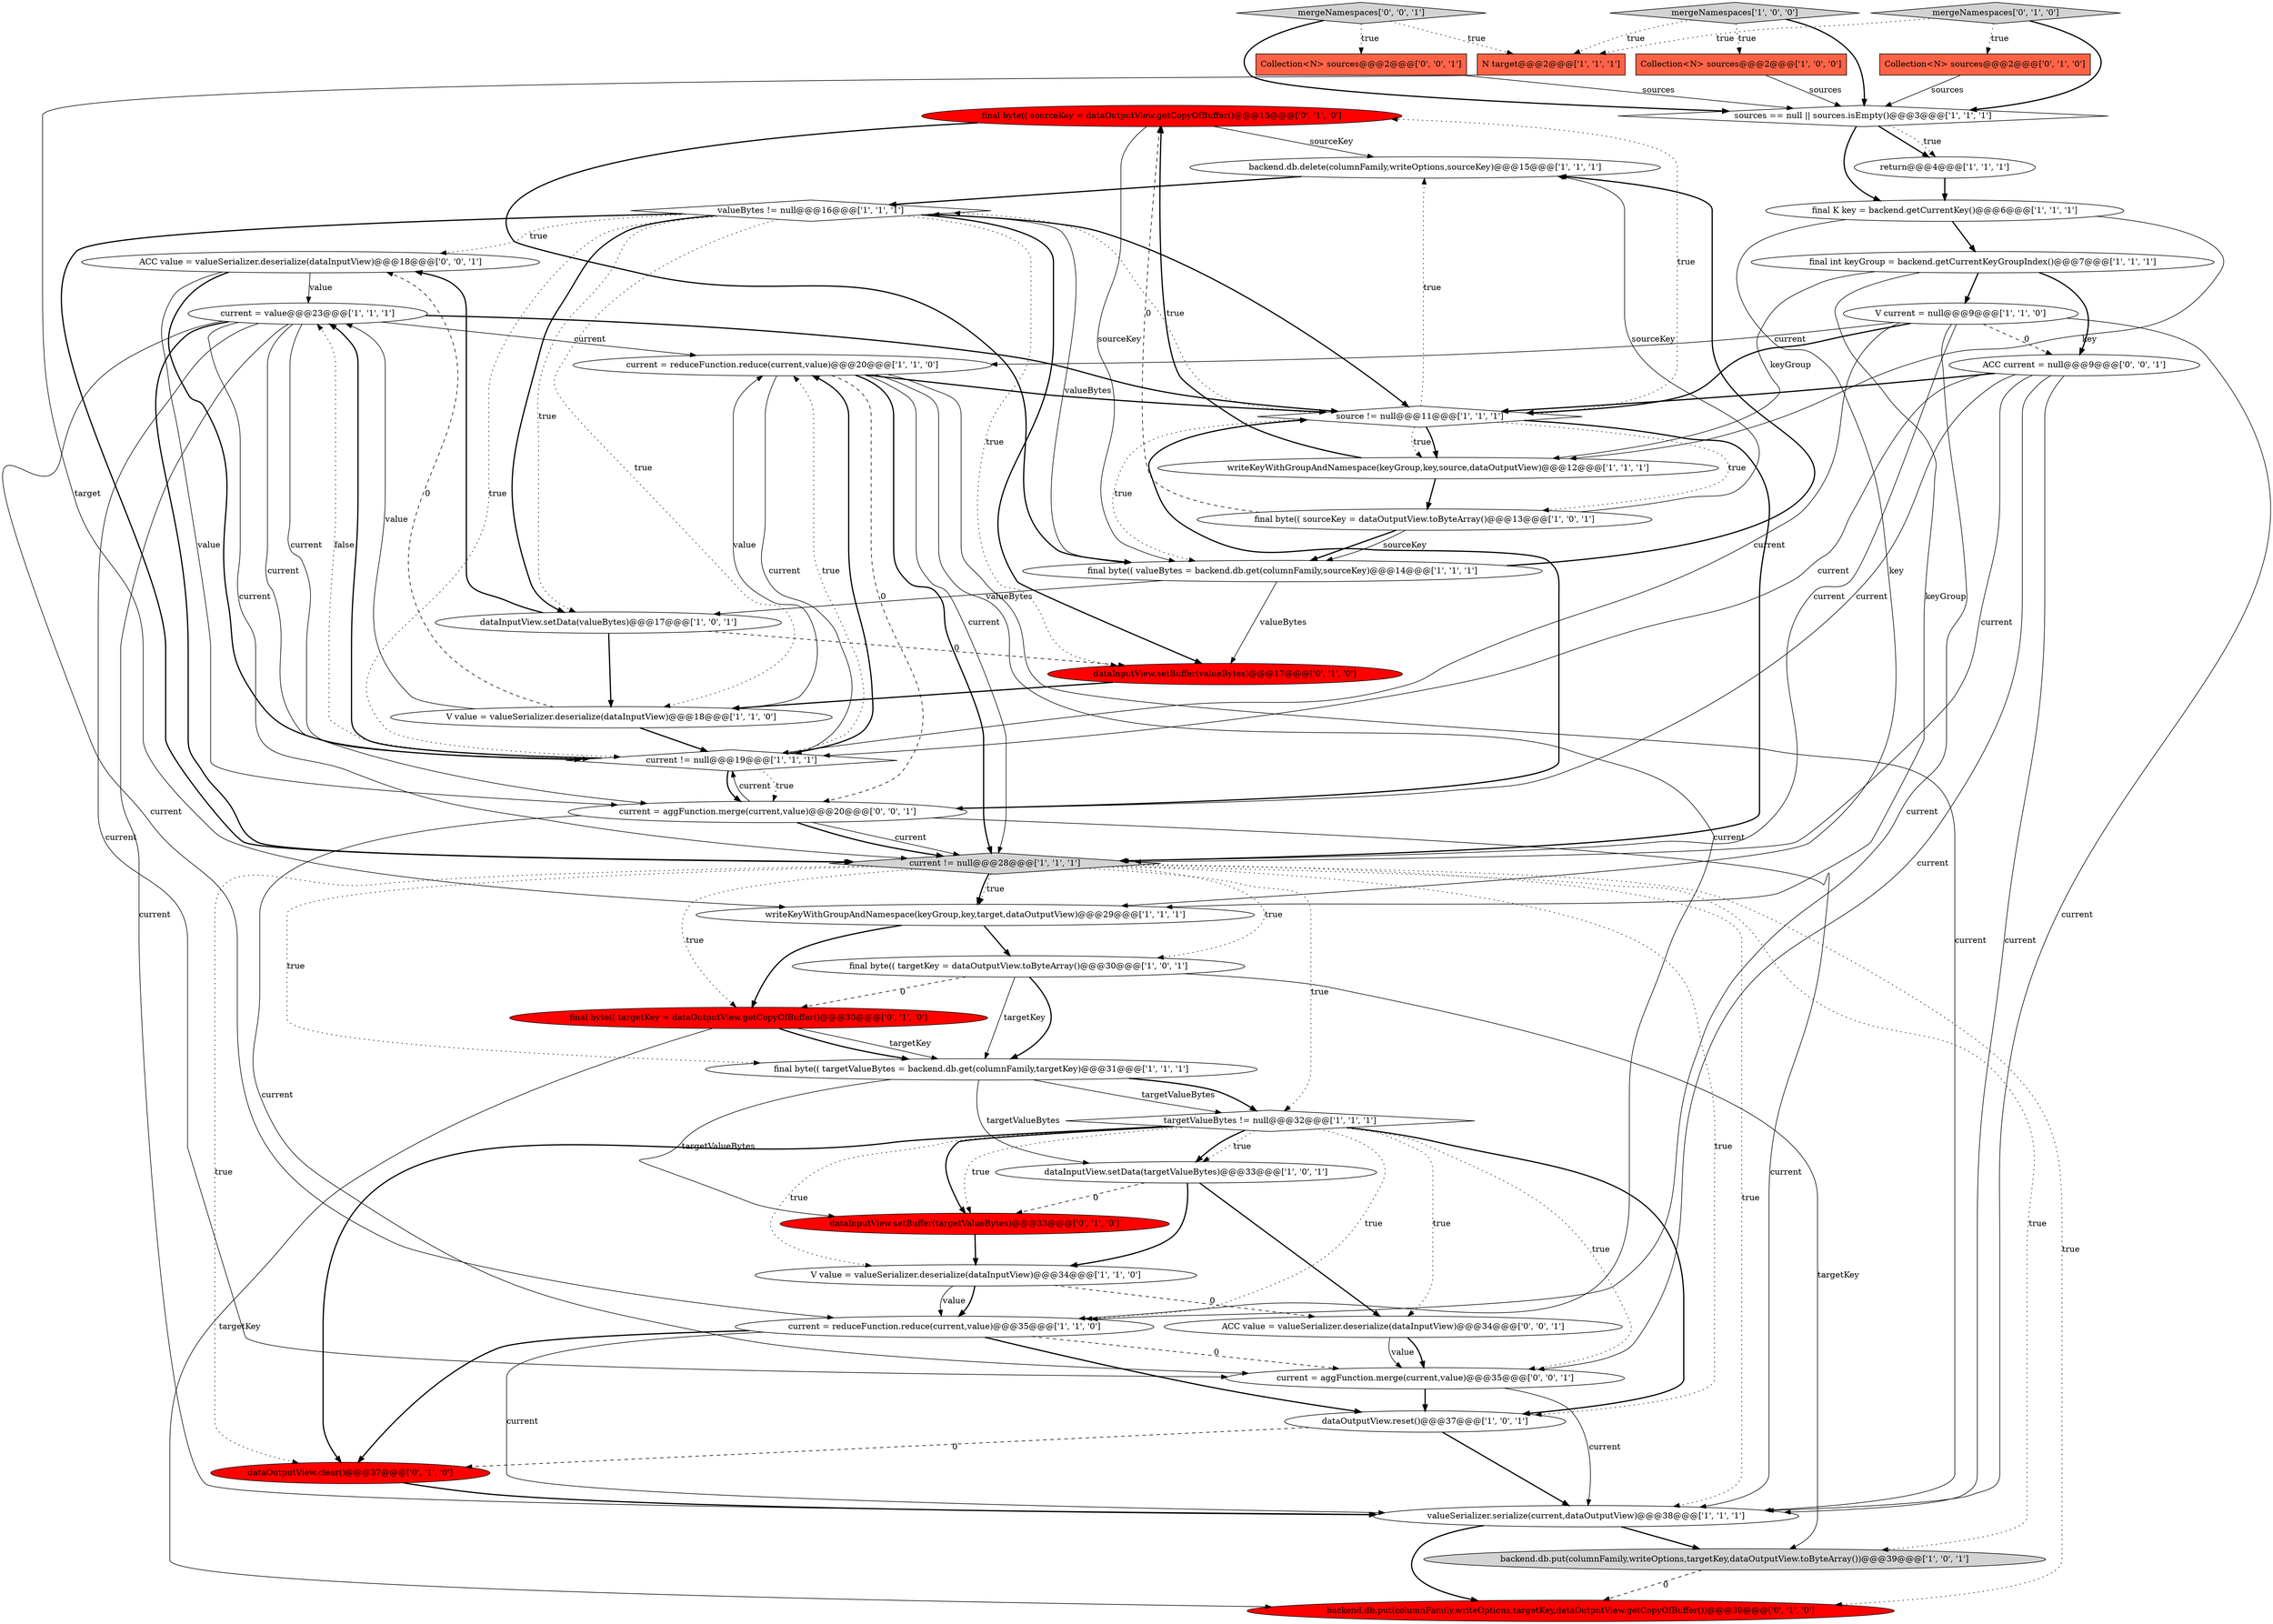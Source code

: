 digraph {
33 [style = filled, label = "final byte(( sourceKey = dataOutputView.getCopyOfBuffer()@@@13@@@['0', '1', '0']", fillcolor = red, shape = ellipse image = "AAA1AAABBB2BBB"];
43 [style = filled, label = "ACC value = valueSerializer.deserialize(dataInputView)@@@18@@@['0', '0', '1']", fillcolor = white, shape = ellipse image = "AAA0AAABBB3BBB"];
42 [style = filled, label = "ACC value = valueSerializer.deserialize(dataInputView)@@@34@@@['0', '0', '1']", fillcolor = white, shape = ellipse image = "AAA0AAABBB3BBB"];
12 [style = filled, label = "V value = valueSerializer.deserialize(dataInputView)@@@18@@@['1', '1', '0']", fillcolor = white, shape = ellipse image = "AAA0AAABBB1BBB"];
37 [style = filled, label = "backend.db.put(columnFamily,writeOptions,targetKey,dataOutputView.getCopyOfBuffer())@@@39@@@['0', '1', '0']", fillcolor = red, shape = ellipse image = "AAA1AAABBB2BBB"];
40 [style = filled, label = "mergeNamespaces['0', '0', '1']", fillcolor = lightgray, shape = diamond image = "AAA0AAABBB3BBB"];
26 [style = filled, label = "current = reduceFunction.reduce(current,value)@@@20@@@['1', '1', '0']", fillcolor = white, shape = ellipse image = "AAA0AAABBB1BBB"];
0 [style = filled, label = "V value = valueSerializer.deserialize(dataInputView)@@@34@@@['1', '1', '0']", fillcolor = white, shape = ellipse image = "AAA0AAABBB1BBB"];
2 [style = filled, label = "writeKeyWithGroupAndNamespace(keyGroup,key,target,dataOutputView)@@@29@@@['1', '1', '1']", fillcolor = white, shape = ellipse image = "AAA0AAABBB1BBB"];
4 [style = filled, label = "final byte(( targetKey = dataOutputView.toByteArray()@@@30@@@['1', '0', '1']", fillcolor = white, shape = ellipse image = "AAA0AAABBB1BBB"];
10 [style = filled, label = "backend.db.put(columnFamily,writeOptions,targetKey,dataOutputView.toByteArray())@@@39@@@['1', '0', '1']", fillcolor = lightgray, shape = ellipse image = "AAA0AAABBB1BBB"];
36 [style = filled, label = "dataOutputView.clear()@@@37@@@['0', '1', '0']", fillcolor = red, shape = ellipse image = "AAA1AAABBB2BBB"];
5 [style = filled, label = "Collection<N> sources@@@2@@@['1', '0', '0']", fillcolor = tomato, shape = box image = "AAA0AAABBB1BBB"];
14 [style = filled, label = "mergeNamespaces['1', '0', '0']", fillcolor = lightgray, shape = diamond image = "AAA0AAABBB1BBB"];
28 [style = filled, label = "dataInputView.setData(valueBytes)@@@17@@@['1', '0', '1']", fillcolor = white, shape = ellipse image = "AAA0AAABBB1BBB"];
31 [style = filled, label = "final byte(( targetKey = dataOutputView.getCopyOfBuffer()@@@30@@@['0', '1', '0']", fillcolor = red, shape = ellipse image = "AAA1AAABBB2BBB"];
9 [style = filled, label = "current != null@@@28@@@['1', '1', '1']", fillcolor = lightgray, shape = diamond image = "AAA0AAABBB1BBB"];
30 [style = filled, label = "dataInputView.setBuffer(valueBytes)@@@17@@@['0', '1', '0']", fillcolor = red, shape = ellipse image = "AAA1AAABBB2BBB"];
18 [style = filled, label = "source != null@@@11@@@['1', '1', '1']", fillcolor = white, shape = diamond image = "AAA0AAABBB1BBB"];
27 [style = filled, label = "writeKeyWithGroupAndNamespace(keyGroup,key,source,dataOutputView)@@@12@@@['1', '1', '1']", fillcolor = white, shape = ellipse image = "AAA0AAABBB1BBB"];
1 [style = filled, label = "final byte(( sourceKey = dataOutputView.toByteArray()@@@13@@@['1', '0', '1']", fillcolor = white, shape = ellipse image = "AAA0AAABBB1BBB"];
25 [style = filled, label = "valueSerializer.serialize(current,dataOutputView)@@@38@@@['1', '1', '1']", fillcolor = white, shape = ellipse image = "AAA0AAABBB1BBB"];
22 [style = filled, label = "current = value@@@23@@@['1', '1', '1']", fillcolor = white, shape = ellipse image = "AAA0AAABBB1BBB"];
34 [style = filled, label = "Collection<N> sources@@@2@@@['0', '1', '0']", fillcolor = tomato, shape = box image = "AAA0AAABBB2BBB"];
11 [style = filled, label = "return@@@4@@@['1', '1', '1']", fillcolor = white, shape = ellipse image = "AAA0AAABBB1BBB"];
17 [style = filled, label = "V current = null@@@9@@@['1', '1', '0']", fillcolor = white, shape = ellipse image = "AAA0AAABBB1BBB"];
32 [style = filled, label = "mergeNamespaces['0', '1', '0']", fillcolor = lightgray, shape = diamond image = "AAA0AAABBB2BBB"];
35 [style = filled, label = "dataInputView.setBuffer(targetValueBytes)@@@33@@@['0', '1', '0']", fillcolor = red, shape = ellipse image = "AAA1AAABBB2BBB"];
3 [style = filled, label = "sources == null || sources.isEmpty()@@@3@@@['1', '1', '1']", fillcolor = white, shape = diamond image = "AAA0AAABBB1BBB"];
38 [style = filled, label = "current = aggFunction.merge(current,value)@@@20@@@['0', '0', '1']", fillcolor = white, shape = ellipse image = "AAA0AAABBB3BBB"];
6 [style = filled, label = "valueBytes != null@@@16@@@['1', '1', '1']", fillcolor = white, shape = diamond image = "AAA0AAABBB1BBB"];
39 [style = filled, label = "ACC current = null@@@9@@@['0', '0', '1']", fillcolor = white, shape = ellipse image = "AAA0AAABBB3BBB"];
23 [style = filled, label = "current = reduceFunction.reduce(current,value)@@@35@@@['1', '1', '0']", fillcolor = white, shape = ellipse image = "AAA0AAABBB1BBB"];
7 [style = filled, label = "backend.db.delete(columnFamily,writeOptions,sourceKey)@@@15@@@['1', '1', '1']", fillcolor = white, shape = ellipse image = "AAA0AAABBB1BBB"];
21 [style = filled, label = "final int keyGroup = backend.getCurrentKeyGroupIndex()@@@7@@@['1', '1', '1']", fillcolor = white, shape = ellipse image = "AAA0AAABBB1BBB"];
13 [style = filled, label = "current != null@@@19@@@['1', '1', '1']", fillcolor = white, shape = diamond image = "AAA0AAABBB1BBB"];
29 [style = filled, label = "targetValueBytes != null@@@32@@@['1', '1', '1']", fillcolor = white, shape = diamond image = "AAA0AAABBB1BBB"];
41 [style = filled, label = "Collection<N> sources@@@2@@@['0', '0', '1']", fillcolor = tomato, shape = box image = "AAA0AAABBB3BBB"];
44 [style = filled, label = "current = aggFunction.merge(current,value)@@@35@@@['0', '0', '1']", fillcolor = white, shape = ellipse image = "AAA0AAABBB3BBB"];
24 [style = filled, label = "dataOutputView.reset()@@@37@@@['1', '0', '1']", fillcolor = white, shape = ellipse image = "AAA0AAABBB1BBB"];
16 [style = filled, label = "final byte(( valueBytes = backend.db.get(columnFamily,sourceKey)@@@14@@@['1', '1', '1']", fillcolor = white, shape = ellipse image = "AAA0AAABBB1BBB"];
8 [style = filled, label = "final K key = backend.getCurrentKey()@@@6@@@['1', '1', '1']", fillcolor = white, shape = ellipse image = "AAA0AAABBB1BBB"];
15 [style = filled, label = "N target@@@2@@@['1', '1', '1']", fillcolor = tomato, shape = box image = "AAA0AAABBB1BBB"];
19 [style = filled, label = "final byte(( targetValueBytes = backend.db.get(columnFamily,targetKey)@@@31@@@['1', '1', '1']", fillcolor = white, shape = ellipse image = "AAA0AAABBB1BBB"];
20 [style = filled, label = "dataInputView.setData(targetValueBytes)@@@33@@@['1', '0', '1']", fillcolor = white, shape = ellipse image = "AAA0AAABBB1BBB"];
22->13 [style = solid, label="current"];
14->3 [style = bold, label=""];
19->20 [style = solid, label="targetValueBytes"];
26->38 [style = dashed, label="0"];
12->26 [style = solid, label="value"];
20->0 [style = bold, label=""];
16->7 [style = bold, label=""];
41->3 [style = solid, label="sources"];
26->9 [style = bold, label=""];
17->25 [style = solid, label="current"];
9->37 [style = dotted, label="true"];
29->23 [style = dotted, label="true"];
39->44 [style = solid, label="current"];
22->44 [style = solid, label="current"];
29->20 [style = dotted, label="true"];
12->43 [style = dashed, label="0"];
12->22 [style = solid, label="value"];
19->35 [style = solid, label="targetValueBytes"];
39->18 [style = bold, label=""];
5->3 [style = solid, label="sources"];
20->35 [style = dashed, label="0"];
42->44 [style = bold, label=""];
17->26 [style = solid, label="current"];
16->28 [style = solid, label="valueBytes"];
26->9 [style = solid, label="current"];
28->43 [style = bold, label=""];
21->27 [style = solid, label="keyGroup"];
0->42 [style = dashed, label="0"];
26->23 [style = solid, label="current"];
38->9 [style = solid, label="current"];
21->2 [style = solid, label="keyGroup"];
25->10 [style = bold, label=""];
23->36 [style = bold, label=""];
28->30 [style = dashed, label="0"];
13->22 [style = bold, label=""];
27->33 [style = bold, label=""];
32->3 [style = bold, label=""];
32->15 [style = dotted, label="true"];
40->41 [style = dotted, label="true"];
2->31 [style = bold, label=""];
19->29 [style = solid, label="targetValueBytes"];
29->36 [style = bold, label=""];
33->16 [style = bold, label=""];
23->25 [style = solid, label="current"];
4->19 [style = solid, label="targetKey"];
39->13 [style = solid, label="current"];
16->6 [style = solid, label="valueBytes"];
4->10 [style = solid, label="targetKey"];
1->7 [style = solid, label="sourceKey"];
18->16 [style = dotted, label="true"];
34->3 [style = solid, label="sources"];
17->9 [style = solid, label="current"];
9->2 [style = bold, label=""];
6->13 [style = dotted, label="true"];
22->9 [style = bold, label=""];
4->19 [style = bold, label=""];
3->11 [style = bold, label=""];
9->31 [style = dotted, label="true"];
26->25 [style = solid, label="current"];
13->22 [style = dotted, label="false"];
2->4 [style = bold, label=""];
38->44 [style = solid, label="current"];
26->13 [style = solid, label="current"];
18->6 [style = dotted, label="true"];
43->13 [style = bold, label=""];
29->20 [style = bold, label=""];
35->0 [style = bold, label=""];
9->24 [style = dotted, label="true"];
22->18 [style = bold, label=""];
36->25 [style = bold, label=""];
38->18 [style = bold, label=""];
0->23 [style = bold, label=""];
44->25 [style = solid, label="current"];
25->37 [style = bold, label=""];
1->16 [style = bold, label=""];
40->3 [style = bold, label=""];
6->43 [style = dotted, label="true"];
7->6 [style = bold, label=""];
18->9 [style = bold, label=""];
17->23 [style = solid, label="current"];
9->4 [style = dotted, label="true"];
11->8 [style = bold, label=""];
39->25 [style = solid, label="current"];
6->12 [style = dotted, label="true"];
29->35 [style = bold, label=""];
22->25 [style = solid, label="current"];
9->10 [style = dotted, label="true"];
40->15 [style = dotted, label="true"];
24->36 [style = dashed, label="0"];
18->27 [style = dotted, label="true"];
29->0 [style = dotted, label="true"];
1->33 [style = dashed, label="0"];
22->26 [style = solid, label="current"];
17->39 [style = dashed, label="0"];
31->19 [style = solid, label="targetKey"];
18->7 [style = dotted, label="true"];
31->37 [style = solid, label="targetKey"];
32->34 [style = dotted, label="true"];
13->26 [style = dotted, label="true"];
18->33 [style = dotted, label="true"];
6->18 [style = bold, label=""];
19->29 [style = bold, label=""];
18->1 [style = dotted, label="true"];
38->9 [style = bold, label=""];
13->38 [style = dotted, label="true"];
28->12 [style = bold, label=""];
16->30 [style = solid, label="valueBytes"];
39->38 [style = solid, label="current"];
12->13 [style = bold, label=""];
9->19 [style = dotted, label="true"];
30->12 [style = bold, label=""];
14->5 [style = dotted, label="true"];
22->38 [style = solid, label="current"];
1->16 [style = solid, label="sourceKey"];
21->39 [style = bold, label=""];
13->26 [style = bold, label=""];
24->25 [style = bold, label=""];
3->8 [style = bold, label=""];
20->42 [style = bold, label=""];
33->16 [style = solid, label="sourceKey"];
8->27 [style = solid, label="key"];
43->22 [style = solid, label="value"];
44->24 [style = bold, label=""];
33->7 [style = solid, label="sourceKey"];
38->25 [style = solid, label="current"];
31->19 [style = bold, label=""];
3->11 [style = dotted, label="true"];
6->30 [style = dotted, label="true"];
9->29 [style = dotted, label="true"];
27->1 [style = bold, label=""];
9->36 [style = dotted, label="true"];
4->31 [style = dashed, label="0"];
29->44 [style = dotted, label="true"];
39->9 [style = solid, label="current"];
9->25 [style = dotted, label="true"];
15->2 [style = solid, label="target"];
43->38 [style = solid, label="value"];
6->28 [style = dotted, label="true"];
14->15 [style = dotted, label="true"];
23->24 [style = bold, label=""];
22->9 [style = solid, label="current"];
0->23 [style = solid, label="value"];
23->44 [style = dashed, label="0"];
18->27 [style = bold, label=""];
42->44 [style = solid, label="value"];
9->2 [style = dotted, label="true"];
17->13 [style = solid, label="current"];
8->21 [style = bold, label=""];
29->42 [style = dotted, label="true"];
10->37 [style = dashed, label="0"];
13->38 [style = bold, label=""];
8->2 [style = solid, label="key"];
22->23 [style = solid, label="current"];
6->9 [style = bold, label=""];
29->24 [style = bold, label=""];
21->17 [style = bold, label=""];
29->35 [style = dotted, label="true"];
17->18 [style = bold, label=""];
38->13 [style = solid, label="current"];
6->28 [style = bold, label=""];
26->18 [style = bold, label=""];
6->30 [style = bold, label=""];
}
